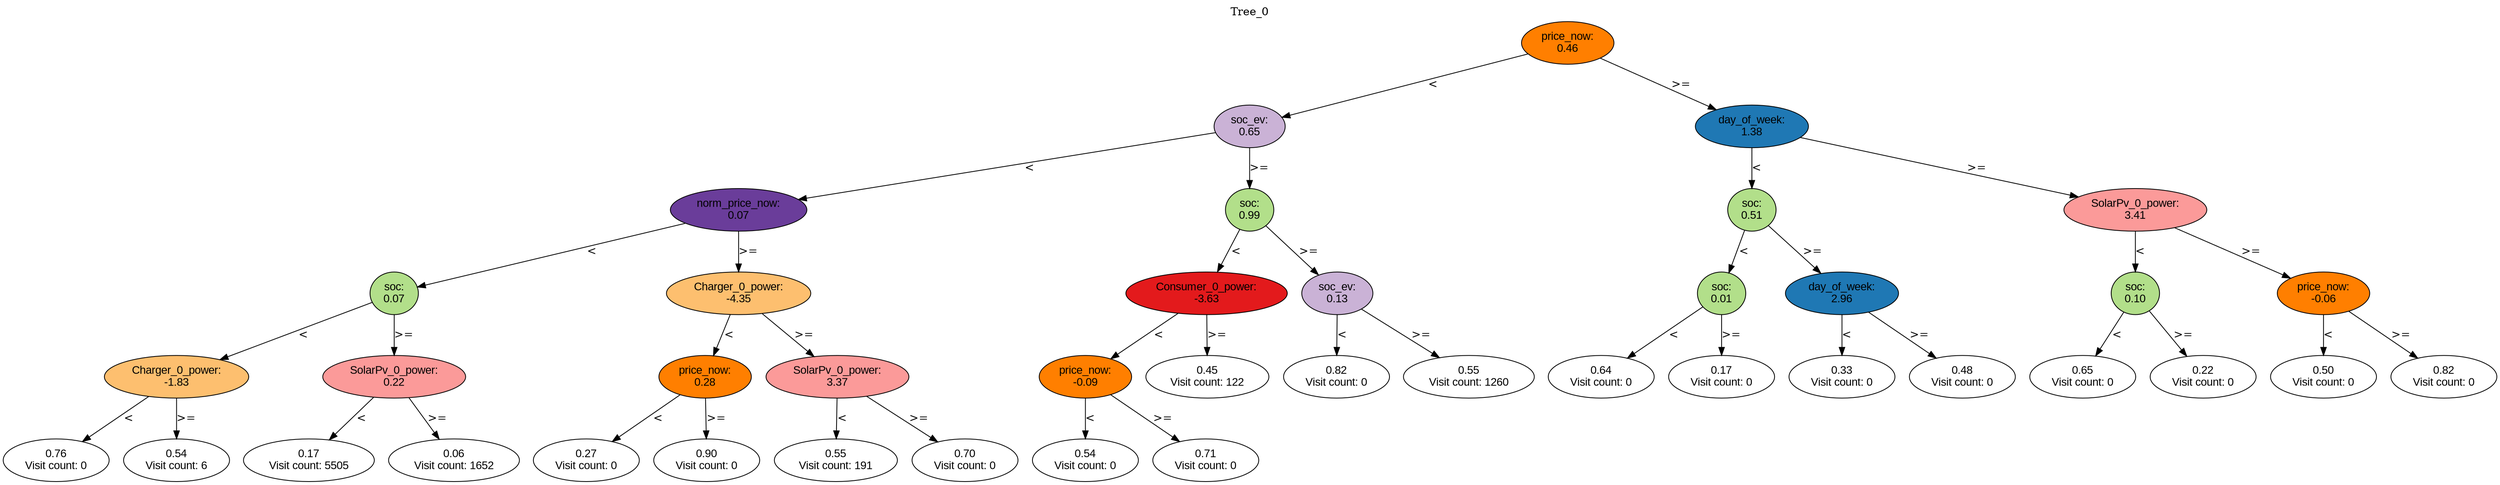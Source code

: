 digraph BST {
    node [fontname="Arial" style=filled colorscheme=paired12];
    0 [ label = "price_now:
0.46" fillcolor=8];
    1 [ label = "soc_ev:
0.65" fillcolor=9];
    2 [ label = "norm_price_now:
0.07" fillcolor=10];
    3 [ label = "soc:
0.07" fillcolor=3];
    4 [ label = "Charger_0_power:
-1.83" fillcolor=7];
    5 [ label = "0.76
Visit count: 0" fillcolor=white];
    6 [ label = "0.54
Visit count: 6" fillcolor=white];
    7 [ label = "SolarPv_0_power:
0.22" fillcolor=5];
    8 [ label = "0.17
Visit count: 5505" fillcolor=white];
    9 [ label = "0.06
Visit count: 1652" fillcolor=white];
    10 [ label = "Charger_0_power:
-4.35" fillcolor=7];
    11 [ label = "price_now:
0.28" fillcolor=8];
    12 [ label = "0.27
Visit count: 0" fillcolor=white];
    13 [ label = "0.90
Visit count: 0" fillcolor=white];
    14 [ label = "SolarPv_0_power:
3.37" fillcolor=5];
    15 [ label = "0.55
Visit count: 191" fillcolor=white];
    16 [ label = "0.70
Visit count: 0" fillcolor=white];
    17 [ label = "soc:
0.99" fillcolor=3];
    18 [ label = "Consumer_0_power:
-3.63" fillcolor=6];
    19 [ label = "price_now:
-0.09" fillcolor=8];
    20 [ label = "0.54
Visit count: 0" fillcolor=white];
    21 [ label = "0.71
Visit count: 0" fillcolor=white];
    22 [ label = "0.45
Visit count: 122" fillcolor=white];
    23 [ label = "soc_ev:
0.13" fillcolor=9];
    24 [ label = "0.82
Visit count: 0" fillcolor=white];
    25 [ label = "0.55
Visit count: 1260" fillcolor=white];
    26 [ label = "day_of_week:
1.38" fillcolor=2];
    27 [ label = "soc:
0.51" fillcolor=3];
    28 [ label = "soc:
0.01" fillcolor=3];
    29 [ label = "0.64
Visit count: 0" fillcolor=white];
    30 [ label = "0.17
Visit count: 0" fillcolor=white];
    31 [ label = "day_of_week:
2.96" fillcolor=2];
    32 [ label = "0.33
Visit count: 0" fillcolor=white];
    33 [ label = "0.48
Visit count: 0" fillcolor=white];
    34 [ label = "SolarPv_0_power:
3.41" fillcolor=5];
    35 [ label = "soc:
0.10" fillcolor=3];
    36 [ label = "0.65
Visit count: 0" fillcolor=white];
    37 [ label = "0.22
Visit count: 0" fillcolor=white];
    38 [ label = "price_now:
-0.06" fillcolor=8];
    39 [ label = "0.50
Visit count: 0" fillcolor=white];
    40 [ label = "0.82
Visit count: 0" fillcolor=white];

    0  -> 1[ label = "<"];
    0  -> 26[ label = ">="];
    1  -> 2[ label = "<"];
    1  -> 17[ label = ">="];
    2  -> 3[ label = "<"];
    2  -> 10[ label = ">="];
    3  -> 4[ label = "<"];
    3  -> 7[ label = ">="];
    4  -> 5[ label = "<"];
    4  -> 6[ label = ">="];
    7  -> 8[ label = "<"];
    7  -> 9[ label = ">="];
    10  -> 11[ label = "<"];
    10  -> 14[ label = ">="];
    11  -> 12[ label = "<"];
    11  -> 13[ label = ">="];
    14  -> 15[ label = "<"];
    14  -> 16[ label = ">="];
    17  -> 18[ label = "<"];
    17  -> 23[ label = ">="];
    18  -> 19[ label = "<"];
    18  -> 22[ label = ">="];
    19  -> 20[ label = "<"];
    19  -> 21[ label = ">="];
    23  -> 24[ label = "<"];
    23  -> 25[ label = ">="];
    26  -> 27[ label = "<"];
    26  -> 34[ label = ">="];
    27  -> 28[ label = "<"];
    27  -> 31[ label = ">="];
    28  -> 29[ label = "<"];
    28  -> 30[ label = ">="];
    31  -> 32[ label = "<"];
    31  -> 33[ label = ">="];
    34  -> 35[ label = "<"];
    34  -> 38[ label = ">="];
    35  -> 36[ label = "<"];
    35  -> 37[ label = ">="];
    38  -> 39[ label = "<"];
    38  -> 40[ label = ">="];

    labelloc="t";
    label="Tree_0";
}